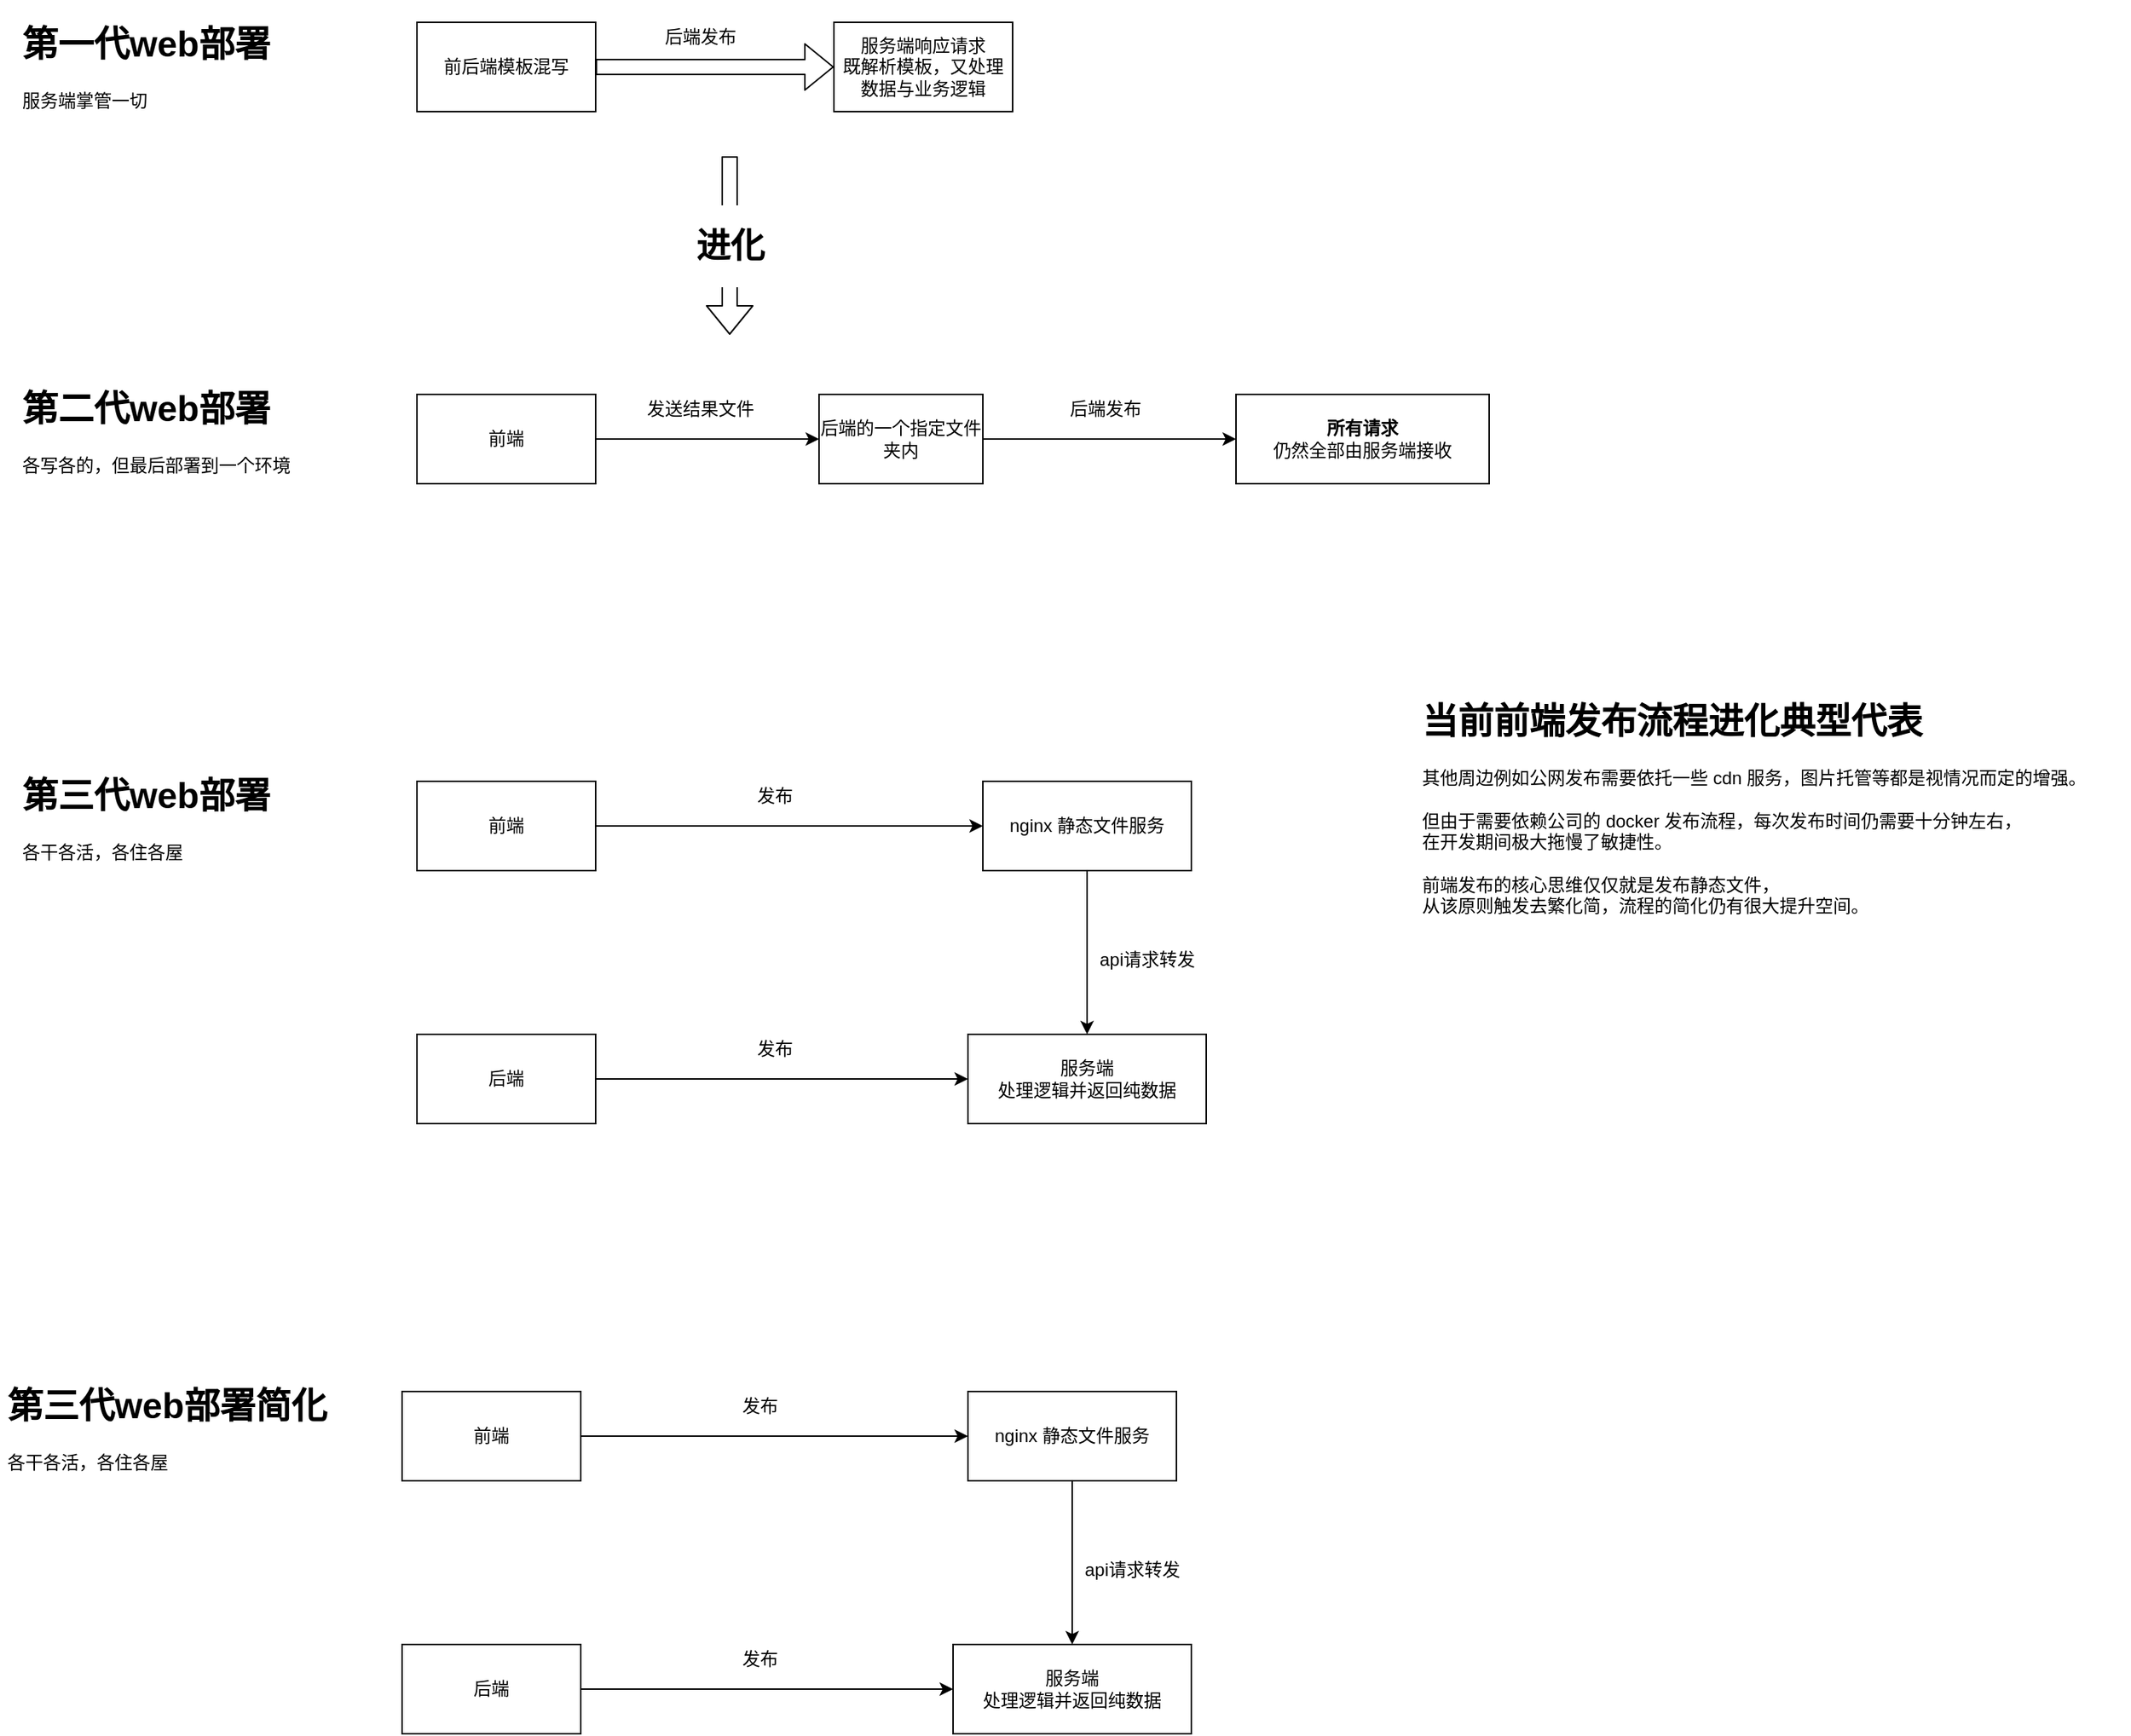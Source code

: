 <mxfile version="15.9.6" type="github">
  <diagram id="oNoCh472WHkI5cA-Zi-L" name="Page-1">
    <mxGraphModel dx="1421" dy="798" grid="1" gridSize="10" guides="1" tooltips="1" connect="1" arrows="1" fold="1" page="1" pageScale="1" pageWidth="827" pageHeight="1169" math="0" shadow="0">
      <root>
        <mxCell id="0" />
        <mxCell id="1" parent="0" />
        <mxCell id="GLa5csYSYCW1cpfw3nZ--2" value="前后端模板混写" style="rounded=0;whiteSpace=wrap;html=1;" parent="1" vertex="1">
          <mxGeometry x="320" y="60" width="120" height="60" as="geometry" />
        </mxCell>
        <mxCell id="GLa5csYSYCW1cpfw3nZ--3" value="服务端响应请求&lt;br&gt;既解析模板，又处理数据与业务逻辑" style="rounded=0;whiteSpace=wrap;html=1;" parent="1" vertex="1">
          <mxGeometry x="600" y="60" width="120" height="60" as="geometry" />
        </mxCell>
        <mxCell id="WB2fAAEro395lvzVg5sQ-3" value="" style="shape=flexArrow;endArrow=classic;html=1;entryX=0;entryY=0.5;entryDx=0;entryDy=0;exitX=1;exitY=0.5;exitDx=0;exitDy=0;" parent="1" source="GLa5csYSYCW1cpfw3nZ--2" target="GLa5csYSYCW1cpfw3nZ--3" edge="1">
          <mxGeometry width="50" height="50" relative="1" as="geometry">
            <mxPoint x="490" y="130" as="sourcePoint" />
            <mxPoint x="550" y="100" as="targetPoint" />
          </mxGeometry>
        </mxCell>
        <mxCell id="WB2fAAEro395lvzVg5sQ-4" value="&lt;h2&gt;&lt;font style=&quot;font-size: 23px&quot;&gt;进化&lt;/font&gt;&lt;/h2&gt;" style="shape=flexArrow;endArrow=classic;html=1;" parent="1" edge="1">
          <mxGeometry width="50" height="50" relative="1" as="geometry">
            <mxPoint x="530" y="150" as="sourcePoint" />
            <mxPoint x="530" y="270" as="targetPoint" />
          </mxGeometry>
        </mxCell>
        <mxCell id="WB2fAAEro395lvzVg5sQ-5" value="后端发布" style="text;html=1;align=center;verticalAlign=middle;resizable=0;points=[];autosize=1;" parent="1" vertex="1">
          <mxGeometry x="480" y="60" width="60" height="20" as="geometry" />
        </mxCell>
        <mxCell id="WB2fAAEro395lvzVg5sQ-22" style="edgeStyle=orthogonalEdgeStyle;rounded=0;orthogonalLoop=1;jettySize=auto;html=1;" parent="1" source="WB2fAAEro395lvzVg5sQ-8" target="WB2fAAEro395lvzVg5sQ-16" edge="1">
          <mxGeometry relative="1" as="geometry" />
        </mxCell>
        <mxCell id="WB2fAAEro395lvzVg5sQ-8" value="前端" style="rounded=0;whiteSpace=wrap;html=1;" parent="1" vertex="1">
          <mxGeometry x="320" y="310" width="120" height="60" as="geometry" />
        </mxCell>
        <mxCell id="WB2fAAEro395lvzVg5sQ-9" value="&lt;b&gt;所有请求&lt;br&gt;&lt;/b&gt;仍然全部由服务端接收" style="rounded=0;whiteSpace=wrap;html=1;" parent="1" vertex="1">
          <mxGeometry x="870" y="310" width="170" height="60" as="geometry" />
        </mxCell>
        <mxCell id="WB2fAAEro395lvzVg5sQ-11" value="发送结果文件" style="text;html=1;align=center;verticalAlign=middle;resizable=0;points=[];autosize=1;" parent="1" vertex="1">
          <mxGeometry x="465" y="310" width="90" height="20" as="geometry" />
        </mxCell>
        <mxCell id="WB2fAAEro395lvzVg5sQ-13" value="&lt;h1&gt;第一代web部署&lt;/h1&gt;&lt;div&gt;服务端掌管一切&lt;/div&gt;" style="text;html=1;strokeColor=none;fillColor=none;spacing=5;spacingTop=-20;whiteSpace=wrap;overflow=hidden;rounded=0;" parent="1" vertex="1">
          <mxGeometry x="50" y="55" width="190" height="70" as="geometry" />
        </mxCell>
        <mxCell id="WB2fAAEro395lvzVg5sQ-14" value="&lt;h1&gt;第二代web部署&lt;/h1&gt;&lt;div&gt;各写各的，但最后部署到&lt;span&gt;一个环境&lt;/span&gt;&lt;/div&gt;" style="text;html=1;strokeColor=none;fillColor=none;spacing=5;spacingTop=-20;whiteSpace=wrap;overflow=hidden;rounded=0;" parent="1" vertex="1">
          <mxGeometry x="50" y="300" width="190" height="90" as="geometry" />
        </mxCell>
        <mxCell id="WB2fAAEro395lvzVg5sQ-21" style="edgeStyle=orthogonalEdgeStyle;rounded=0;orthogonalLoop=1;jettySize=auto;html=1;" parent="1" source="WB2fAAEro395lvzVg5sQ-16" target="WB2fAAEro395lvzVg5sQ-9" edge="1">
          <mxGeometry relative="1" as="geometry" />
        </mxCell>
        <mxCell id="WB2fAAEro395lvzVg5sQ-16" value="&lt;span&gt;后端的一个指定文件夹内&lt;/span&gt;" style="rounded=0;whiteSpace=wrap;html=1;" parent="1" vertex="1">
          <mxGeometry x="590" y="310" width="110" height="60" as="geometry" />
        </mxCell>
        <mxCell id="WB2fAAEro395lvzVg5sQ-23" value="后端发布" style="text;html=1;align=center;verticalAlign=middle;resizable=0;points=[];autosize=1;" parent="1" vertex="1">
          <mxGeometry x="752" y="310" width="60" height="20" as="geometry" />
        </mxCell>
        <mxCell id="JhKGkFPH5AHFXaF74hSK-1" style="edgeStyle=orthogonalEdgeStyle;rounded=0;orthogonalLoop=1;jettySize=auto;html=1;" edge="1" parent="1" source="JhKGkFPH5AHFXaF74hSK-2" target="JhKGkFPH5AHFXaF74hSK-7">
          <mxGeometry relative="1" as="geometry" />
        </mxCell>
        <mxCell id="JhKGkFPH5AHFXaF74hSK-2" value="前端" style="rounded=0;whiteSpace=wrap;html=1;" vertex="1" parent="1">
          <mxGeometry x="320" y="570" width="120" height="60" as="geometry" />
        </mxCell>
        <mxCell id="JhKGkFPH5AHFXaF74hSK-3" value="服务端&lt;br&gt;处理逻辑并返回纯数据" style="rounded=0;whiteSpace=wrap;html=1;" vertex="1" parent="1">
          <mxGeometry x="690" y="740" width="160" height="60" as="geometry" />
        </mxCell>
        <mxCell id="JhKGkFPH5AHFXaF74hSK-4" value="发布" style="text;html=1;align=center;verticalAlign=middle;resizable=0;points=[];autosize=1;" vertex="1" parent="1">
          <mxGeometry x="540" y="570" width="40" height="20" as="geometry" />
        </mxCell>
        <mxCell id="JhKGkFPH5AHFXaF74hSK-5" value="&lt;h1&gt;第三代web部署&lt;/h1&gt;&lt;div&gt;各干各活，各住各屋&lt;/div&gt;" style="text;html=1;strokeColor=none;fillColor=none;spacing=5;spacingTop=-20;whiteSpace=wrap;overflow=hidden;rounded=0;" vertex="1" parent="1">
          <mxGeometry x="50" y="560" width="190" height="90" as="geometry" />
        </mxCell>
        <mxCell id="JhKGkFPH5AHFXaF74hSK-9" style="edgeStyle=orthogonalEdgeStyle;rounded=0;orthogonalLoop=1;jettySize=auto;html=1;exitX=0.5;exitY=1;exitDx=0;exitDy=0;" edge="1" parent="1" source="JhKGkFPH5AHFXaF74hSK-7" target="JhKGkFPH5AHFXaF74hSK-3">
          <mxGeometry relative="1" as="geometry" />
        </mxCell>
        <mxCell id="JhKGkFPH5AHFXaF74hSK-7" value="&lt;span&gt;nginx 静态文件服务&lt;/span&gt;" style="rounded=0;whiteSpace=wrap;html=1;" vertex="1" parent="1">
          <mxGeometry x="700" y="570" width="140" height="60" as="geometry" />
        </mxCell>
        <mxCell id="JhKGkFPH5AHFXaF74hSK-10" value="api请求转发" style="text;html=1;align=center;verticalAlign=middle;resizable=0;points=[];autosize=1;strokeColor=none;fillColor=none;" vertex="1" parent="1">
          <mxGeometry x="770" y="680" width="80" height="20" as="geometry" />
        </mxCell>
        <mxCell id="JhKGkFPH5AHFXaF74hSK-14" style="edgeStyle=orthogonalEdgeStyle;rounded=0;orthogonalLoop=1;jettySize=auto;html=1;entryX=0;entryY=0.5;entryDx=0;entryDy=0;" edge="1" parent="1" source="JhKGkFPH5AHFXaF74hSK-12" target="JhKGkFPH5AHFXaF74hSK-3">
          <mxGeometry relative="1" as="geometry" />
        </mxCell>
        <mxCell id="JhKGkFPH5AHFXaF74hSK-12" value="后端" style="rounded=0;whiteSpace=wrap;html=1;" vertex="1" parent="1">
          <mxGeometry x="320" y="740" width="120" height="60" as="geometry" />
        </mxCell>
        <mxCell id="JhKGkFPH5AHFXaF74hSK-15" value="发布" style="text;html=1;align=center;verticalAlign=middle;resizable=0;points=[];autosize=1;" vertex="1" parent="1">
          <mxGeometry x="540" y="740" width="40" height="20" as="geometry" />
        </mxCell>
        <mxCell id="JhKGkFPH5AHFXaF74hSK-16" style="edgeStyle=orthogonalEdgeStyle;rounded=0;orthogonalLoop=1;jettySize=auto;html=1;" edge="1" parent="1" source="JhKGkFPH5AHFXaF74hSK-17" target="JhKGkFPH5AHFXaF74hSK-22">
          <mxGeometry relative="1" as="geometry" />
        </mxCell>
        <mxCell id="JhKGkFPH5AHFXaF74hSK-17" value="前端" style="rounded=0;whiteSpace=wrap;html=1;" vertex="1" parent="1">
          <mxGeometry x="310" y="980" width="120" height="60" as="geometry" />
        </mxCell>
        <mxCell id="JhKGkFPH5AHFXaF74hSK-18" value="服务端&lt;br&gt;处理逻辑并返回纯数据" style="rounded=0;whiteSpace=wrap;html=1;" vertex="1" parent="1">
          <mxGeometry x="680" y="1150" width="160" height="60" as="geometry" />
        </mxCell>
        <mxCell id="JhKGkFPH5AHFXaF74hSK-19" value="发布" style="text;html=1;align=center;verticalAlign=middle;resizable=0;points=[];autosize=1;" vertex="1" parent="1">
          <mxGeometry x="530" y="980" width="40" height="20" as="geometry" />
        </mxCell>
        <mxCell id="JhKGkFPH5AHFXaF74hSK-20" value="&lt;h1&gt;第三代web部署简化&lt;/h1&gt;&lt;div&gt;各干各活，各住各屋&lt;/div&gt;" style="text;html=1;strokeColor=none;fillColor=none;spacing=5;spacingTop=-20;whiteSpace=wrap;overflow=hidden;rounded=0;" vertex="1" parent="1">
          <mxGeometry x="40" y="970" width="250" height="90" as="geometry" />
        </mxCell>
        <mxCell id="JhKGkFPH5AHFXaF74hSK-21" style="edgeStyle=orthogonalEdgeStyle;rounded=0;orthogonalLoop=1;jettySize=auto;html=1;exitX=0.5;exitY=1;exitDx=0;exitDy=0;" edge="1" parent="1" source="JhKGkFPH5AHFXaF74hSK-22" target="JhKGkFPH5AHFXaF74hSK-18">
          <mxGeometry relative="1" as="geometry" />
        </mxCell>
        <mxCell id="JhKGkFPH5AHFXaF74hSK-22" value="&lt;span&gt;nginx 静态文件服务&lt;/span&gt;" style="rounded=0;whiteSpace=wrap;html=1;" vertex="1" parent="1">
          <mxGeometry x="690" y="980" width="140" height="60" as="geometry" />
        </mxCell>
        <mxCell id="JhKGkFPH5AHFXaF74hSK-23" value="api请求转发" style="text;html=1;align=center;verticalAlign=middle;resizable=0;points=[];autosize=1;strokeColor=none;fillColor=none;" vertex="1" parent="1">
          <mxGeometry x="760" y="1090" width="80" height="20" as="geometry" />
        </mxCell>
        <mxCell id="JhKGkFPH5AHFXaF74hSK-24" style="edgeStyle=orthogonalEdgeStyle;rounded=0;orthogonalLoop=1;jettySize=auto;html=1;entryX=0;entryY=0.5;entryDx=0;entryDy=0;" edge="1" parent="1" source="JhKGkFPH5AHFXaF74hSK-25" target="JhKGkFPH5AHFXaF74hSK-18">
          <mxGeometry relative="1" as="geometry" />
        </mxCell>
        <mxCell id="JhKGkFPH5AHFXaF74hSK-25" value="后端" style="rounded=0;whiteSpace=wrap;html=1;" vertex="1" parent="1">
          <mxGeometry x="310" y="1150" width="120" height="60" as="geometry" />
        </mxCell>
        <mxCell id="JhKGkFPH5AHFXaF74hSK-26" value="发布" style="text;html=1;align=center;verticalAlign=middle;resizable=0;points=[];autosize=1;" vertex="1" parent="1">
          <mxGeometry x="530" y="1150" width="40" height="20" as="geometry" />
        </mxCell>
        <mxCell id="JhKGkFPH5AHFXaF74hSK-27" value="&lt;h1&gt;当前前端发布流程进化典型代表&lt;/h1&gt;&lt;div&gt;其他周边例如公网发布需要依托一些 cdn 服务，图片托管等都是视情况而定的增强。&lt;/div&gt;&lt;div&gt;&lt;br&gt;&lt;/div&gt;&lt;div&gt;但由于需要依赖公司的 docker 发布流程，每次发布时间仍需要十分钟左右，&lt;/div&gt;&lt;div&gt;在开发期间极大拖慢了敏捷性。&lt;/div&gt;&lt;div&gt;&lt;br&gt;&lt;/div&gt;&lt;div&gt;前端发布的核心思维仅仅就是发布静态文件，&lt;br&gt;&lt;/div&gt;从该原则触发去繁化简，流程的简化仍有很大提升空间。" style="text;html=1;strokeColor=none;fillColor=none;spacing=5;spacingTop=-20;whiteSpace=wrap;overflow=hidden;rounded=0;" vertex="1" parent="1">
          <mxGeometry x="990" y="510" width="480" height="265" as="geometry" />
        </mxCell>
      </root>
    </mxGraphModel>
  </diagram>
</mxfile>
